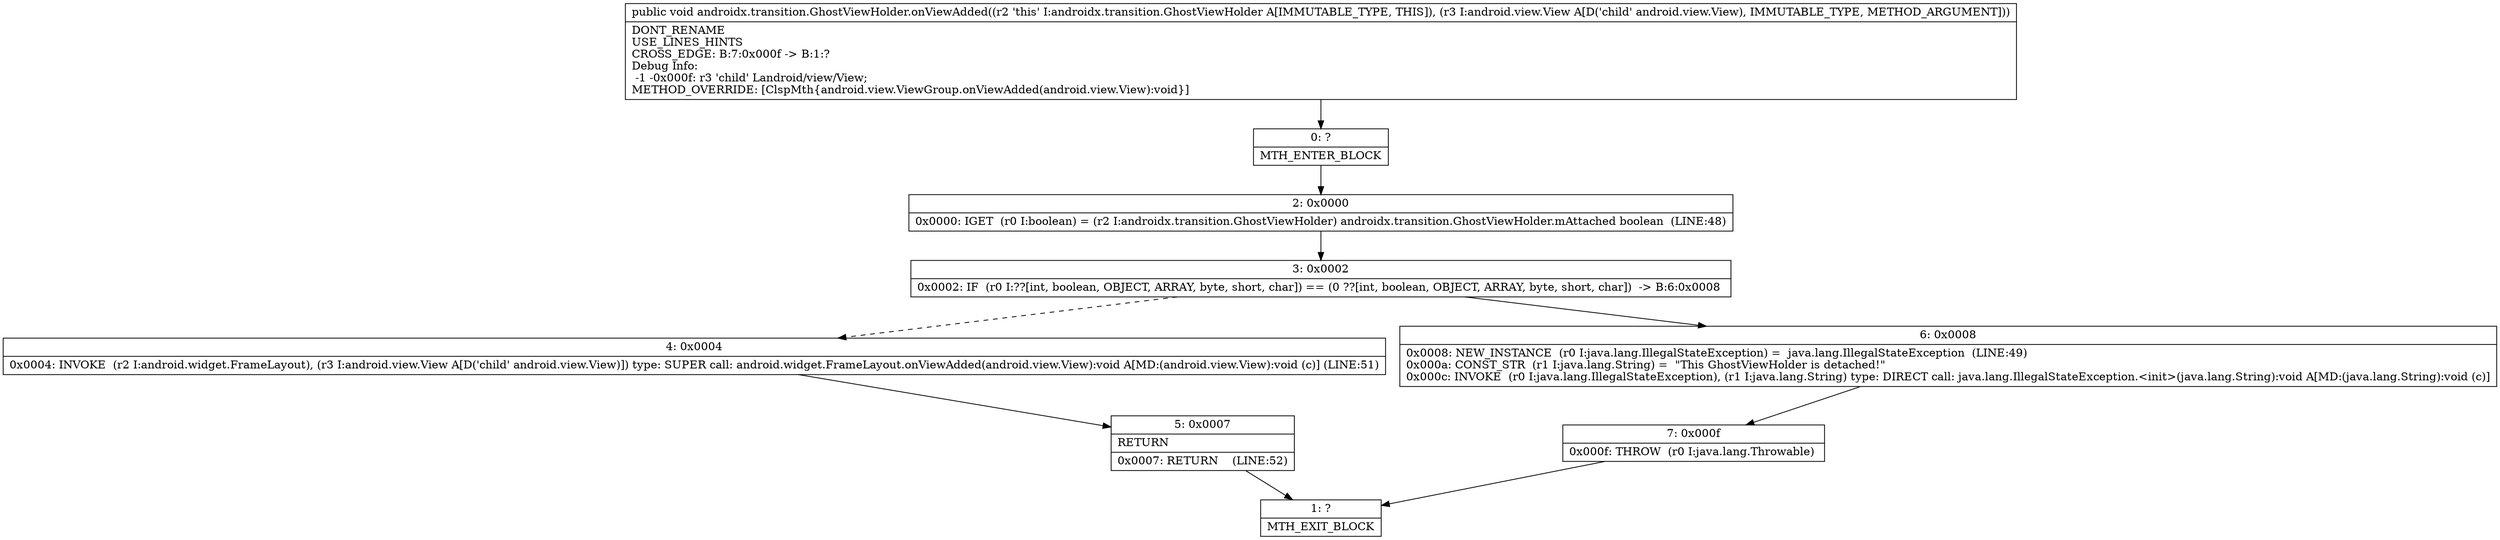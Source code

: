 digraph "CFG forandroidx.transition.GhostViewHolder.onViewAdded(Landroid\/view\/View;)V" {
Node_0 [shape=record,label="{0\:\ ?|MTH_ENTER_BLOCK\l}"];
Node_2 [shape=record,label="{2\:\ 0x0000|0x0000: IGET  (r0 I:boolean) = (r2 I:androidx.transition.GhostViewHolder) androidx.transition.GhostViewHolder.mAttached boolean  (LINE:48)\l}"];
Node_3 [shape=record,label="{3\:\ 0x0002|0x0002: IF  (r0 I:??[int, boolean, OBJECT, ARRAY, byte, short, char]) == (0 ??[int, boolean, OBJECT, ARRAY, byte, short, char])  \-\> B:6:0x0008 \l}"];
Node_4 [shape=record,label="{4\:\ 0x0004|0x0004: INVOKE  (r2 I:android.widget.FrameLayout), (r3 I:android.view.View A[D('child' android.view.View)]) type: SUPER call: android.widget.FrameLayout.onViewAdded(android.view.View):void A[MD:(android.view.View):void (c)] (LINE:51)\l}"];
Node_5 [shape=record,label="{5\:\ 0x0007|RETURN\l|0x0007: RETURN    (LINE:52)\l}"];
Node_1 [shape=record,label="{1\:\ ?|MTH_EXIT_BLOCK\l}"];
Node_6 [shape=record,label="{6\:\ 0x0008|0x0008: NEW_INSTANCE  (r0 I:java.lang.IllegalStateException) =  java.lang.IllegalStateException  (LINE:49)\l0x000a: CONST_STR  (r1 I:java.lang.String) =  \"This GhostViewHolder is detached!\" \l0x000c: INVOKE  (r0 I:java.lang.IllegalStateException), (r1 I:java.lang.String) type: DIRECT call: java.lang.IllegalStateException.\<init\>(java.lang.String):void A[MD:(java.lang.String):void (c)]\l}"];
Node_7 [shape=record,label="{7\:\ 0x000f|0x000f: THROW  (r0 I:java.lang.Throwable) \l}"];
MethodNode[shape=record,label="{public void androidx.transition.GhostViewHolder.onViewAdded((r2 'this' I:androidx.transition.GhostViewHolder A[IMMUTABLE_TYPE, THIS]), (r3 I:android.view.View A[D('child' android.view.View), IMMUTABLE_TYPE, METHOD_ARGUMENT]))  | DONT_RENAME\lUSE_LINES_HINTS\lCROSS_EDGE: B:7:0x000f \-\> B:1:?\lDebug Info:\l  \-1 \-0x000f: r3 'child' Landroid\/view\/View;\lMETHOD_OVERRIDE: [ClspMth\{android.view.ViewGroup.onViewAdded(android.view.View):void\}]\l}"];
MethodNode -> Node_0;Node_0 -> Node_2;
Node_2 -> Node_3;
Node_3 -> Node_4[style=dashed];
Node_3 -> Node_6;
Node_4 -> Node_5;
Node_5 -> Node_1;
Node_6 -> Node_7;
Node_7 -> Node_1;
}

